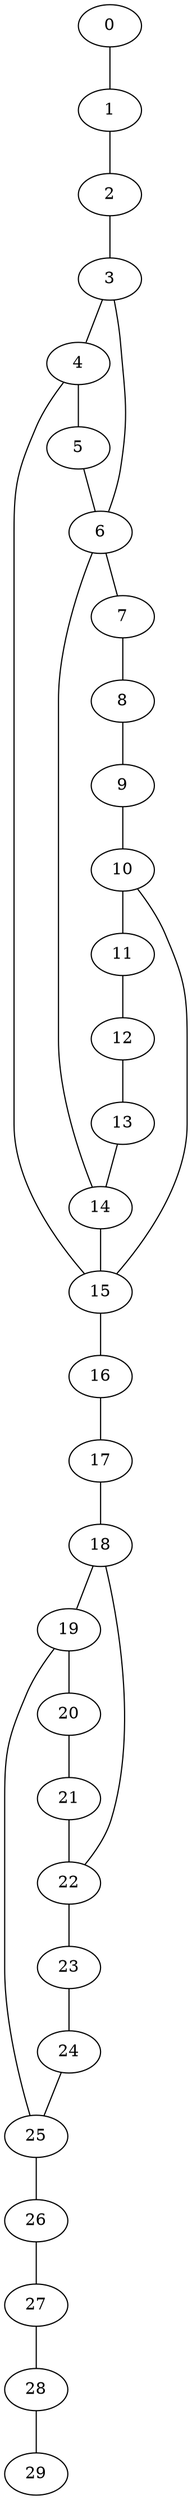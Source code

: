 graph G {
  "0";
  "1";
  "2";
  "3";
  "4";
  "5";
  "6";
  "7";
  "8";
  "9";
  "10";
  "11";
  "12";
  "13";
  "14";
  "15";
  "16";
  "17";
  "18";
  "19";
  "20";
  "21";
  "22";
  "23";
  "24";
  "25";
  "26";
  "27";
  "28";
  "29";
    "3" -- "4";
    "26" -- "27";
    "12" -- "13";
    "21" -- "22";
    "22" -- "23";
    "4" -- "15";
    "8" -- "9";
    "17" -- "18";
    "27" -- "28";
    "25" -- "26";
    "15" -- "10";
    "13" -- "14";
    "14" -- "6";
    "18" -- "19";
    "4" -- "5";
    "18" -- "22";
    "5" -- "6";
    "3" -- "6";
    "14" -- "15";
    "23" -- "24";
    "0" -- "1";
    "9" -- "10";
    "1" -- "2";
    "10" -- "11";
    "19" -- "20";
    "28" -- "29";
    "6" -- "7";
    "15" -- "16";
    "24" -- "25";
    "20" -- "21";
    "2" -- "3";
    "11" -- "12";
    "19" -- "25";
    "7" -- "8";
    "16" -- "17";
}
